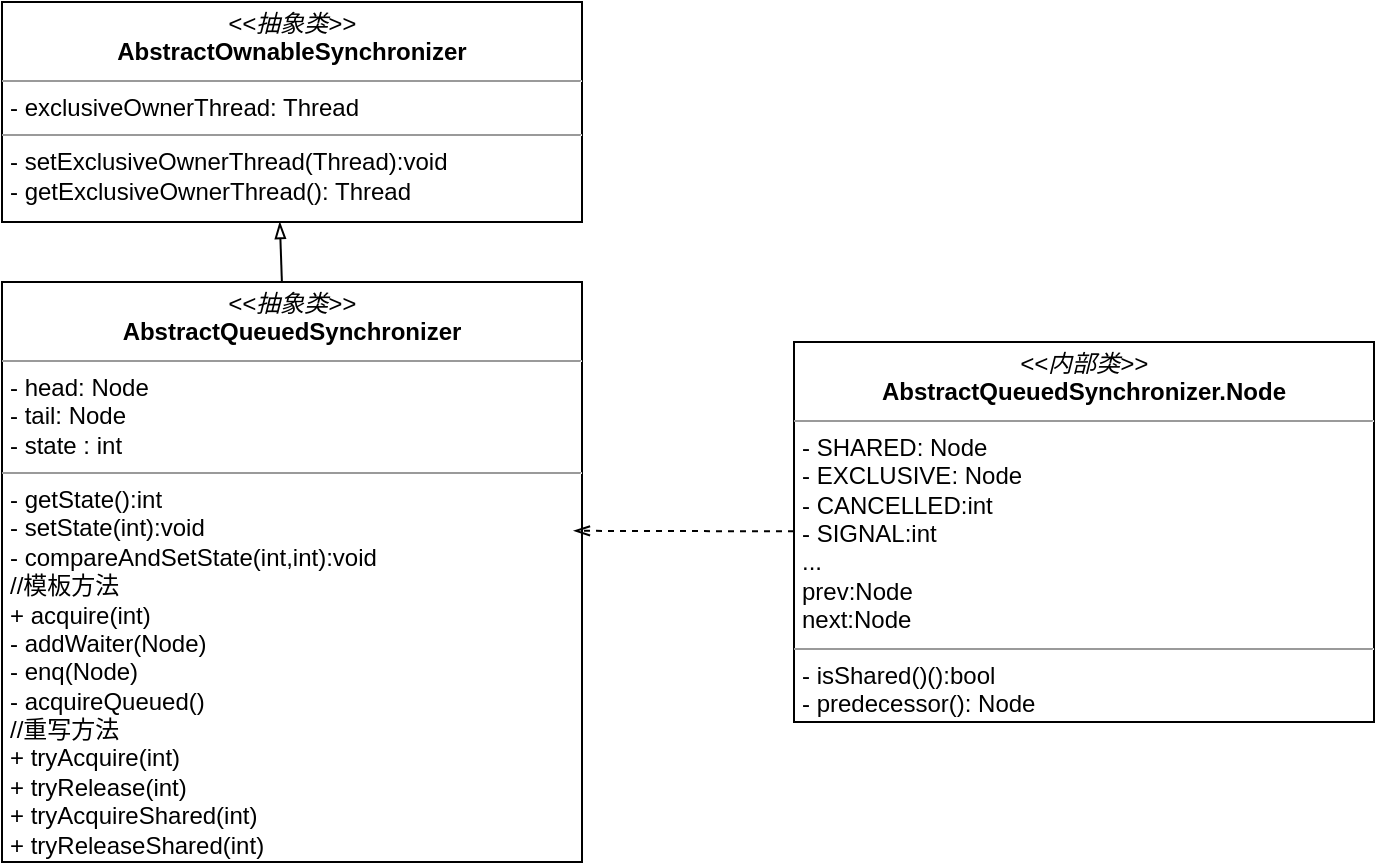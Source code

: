 <mxfile version="13.10.0" type="github">
  <diagram id="MU3LkrHhG0huVPVjn-0f" name="第 1 页">
    <mxGraphModel dx="868" dy="425" grid="1" gridSize="10" guides="1" tooltips="1" connect="1" arrows="1" fold="1" page="1" pageScale="1" pageWidth="827" pageHeight="1169" math="0" shadow="0">
      <root>
        <mxCell id="0" />
        <mxCell id="1" parent="0" />
        <mxCell id="mofK7MyqvyHUf5Rx0eA6-5" value="&lt;p style=&quot;margin: 0px ; margin-top: 4px ; text-align: center&quot;&gt;&lt;i&gt;&amp;lt;&amp;lt;抽象类&amp;gt;&amp;gt;&lt;/i&gt;&lt;br&gt;&lt;b&gt;AbstractOwnableSynchronizer&lt;/b&gt;&lt;br&gt;&lt;/p&gt;&lt;hr size=&quot;1&quot;&gt;&lt;p style=&quot;margin: 0px ; margin-left: 4px&quot;&gt;- exclusiveOwnerThread: Thread&lt;br&gt;&lt;/p&gt;&lt;hr size=&quot;1&quot;&gt;&lt;p style=&quot;margin: 0px ; margin-left: 4px&quot;&gt;- setExclusiveOwnerThread(Thread):void&lt;br&gt;- getExclusiveOwnerThread(): Thread&lt;/p&gt;" style="verticalAlign=top;align=left;overflow=fill;fontSize=12;fontFamily=Helvetica;html=1;" vertex="1" parent="1">
          <mxGeometry x="124" y="40" width="290" height="110" as="geometry" />
        </mxCell>
        <mxCell id="mofK7MyqvyHUf5Rx0eA6-7" style="rounded=0;orthogonalLoop=1;jettySize=auto;html=1;entryX=0.479;entryY=1;entryDx=0;entryDy=0;entryPerimeter=0;endArrow=blockThin;endFill=0;" edge="1" parent="1" source="mofK7MyqvyHUf5Rx0eA6-6" target="mofK7MyqvyHUf5Rx0eA6-5">
          <mxGeometry relative="1" as="geometry" />
        </mxCell>
        <mxCell id="mofK7MyqvyHUf5Rx0eA6-6" value="&lt;p style=&quot;margin: 0px ; margin-top: 4px ; text-align: center&quot;&gt;&lt;i&gt;&amp;lt;&amp;lt;抽象类&amp;gt;&amp;gt;&lt;/i&gt;&lt;br&gt;&lt;b&gt;AbstractQueuedSynchronizer&lt;/b&gt;&lt;br&gt;&lt;/p&gt;&lt;hr size=&quot;1&quot;&gt;&lt;p style=&quot;margin: 0px ; margin-left: 4px&quot;&gt;- head: Node&lt;br&gt;&lt;/p&gt;&lt;p style=&quot;margin: 0px ; margin-left: 4px&quot;&gt;- tail: Node&lt;/p&gt;&lt;p style=&quot;margin: 0px ; margin-left: 4px&quot;&gt;-&amp;nbsp;state : int&lt;/p&gt;&lt;hr size=&quot;1&quot;&gt;&lt;p style=&quot;margin: 0px ; margin-left: 4px&quot;&gt;- getState():int&lt;br&gt;- setState(int):void&lt;/p&gt;&lt;p style=&quot;margin: 0px ; margin-left: 4px&quot;&gt;-&amp;nbsp;compareAndSetState(int,int):void&lt;/p&gt;&lt;p style=&quot;margin: 0px ; margin-left: 4px&quot;&gt;//模板方法&lt;/p&gt;&lt;p style=&quot;margin: 0px ; margin-left: 4px&quot;&gt;+&amp;nbsp;acquire(int)&lt;/p&gt;&lt;p style=&quot;margin: 0px ; margin-left: 4px&quot;&gt;-&amp;nbsp;addWaiter(Node)&lt;/p&gt;&lt;p style=&quot;margin: 0px ; margin-left: 4px&quot;&gt;-&amp;nbsp;enq(Node)&lt;/p&gt;&lt;p style=&quot;margin: 0px ; margin-left: 4px&quot;&gt;-&amp;nbsp;acquireQueued()&lt;/p&gt;&lt;p style=&quot;margin: 0px ; margin-left: 4px&quot;&gt;//重写方法&lt;/p&gt;&lt;p style=&quot;margin: 0px ; margin-left: 4px&quot;&gt;+ tryAcquire(int)&lt;br&gt;&lt;/p&gt;&lt;p style=&quot;margin: 0px ; margin-left: 4px&quot;&gt;+&amp;nbsp;tryRelease(int)&lt;/p&gt;&lt;p style=&quot;margin: 0px ; margin-left: 4px&quot;&gt;+&amp;nbsp;tryAcquireShared(int)&lt;/p&gt;&lt;p style=&quot;margin: 0px ; margin-left: 4px&quot;&gt;+&amp;nbsp;tryReleaseShared(int)&lt;/p&gt;" style="verticalAlign=top;align=left;overflow=fill;fontSize=12;fontFamily=Helvetica;html=1;" vertex="1" parent="1">
          <mxGeometry x="124" y="180" width="290" height="290" as="geometry" />
        </mxCell>
        <mxCell id="mofK7MyqvyHUf5Rx0eA6-9" style="rounded=0;orthogonalLoop=1;jettySize=auto;html=1;entryX=0.986;entryY=0.429;entryDx=0;entryDy=0;entryPerimeter=0;endArrow=openThin;endFill=0;dashed=1;" edge="1" parent="1" source="mofK7MyqvyHUf5Rx0eA6-8" target="mofK7MyqvyHUf5Rx0eA6-6">
          <mxGeometry relative="1" as="geometry" />
        </mxCell>
        <mxCell id="mofK7MyqvyHUf5Rx0eA6-8" value="&lt;p style=&quot;margin: 0px ; margin-top: 4px ; text-align: center&quot;&gt;&lt;i&gt;&amp;lt;&amp;lt;内部类&amp;gt;&amp;gt;&lt;/i&gt;&lt;br&gt;&lt;b&gt;AbstractQueuedSynchronizer.Node&lt;/b&gt;&lt;br&gt;&lt;/p&gt;&lt;hr size=&quot;1&quot;&gt;&lt;p style=&quot;margin: 0px ; margin-left: 4px&quot;&gt;- SHARED: Node&lt;br&gt;&lt;/p&gt;&lt;p style=&quot;margin: 0px ; margin-left: 4px&quot;&gt;- EXCLUSIVE: Node&lt;br&gt;&lt;/p&gt;&lt;p style=&quot;margin: 0px ; margin-left: 4px&quot;&gt;-&amp;nbsp;CANCELLED:int&lt;/p&gt;&lt;p style=&quot;margin: 0px ; margin-left: 4px&quot;&gt;-&amp;nbsp;SIGNAL:int&lt;/p&gt;&lt;p style=&quot;margin: 0px ; margin-left: 4px&quot;&gt;...&lt;/p&gt;&lt;p style=&quot;margin: 0px ; margin-left: 4px&quot;&gt;prev:Node&lt;br&gt;&lt;/p&gt;&lt;p style=&quot;margin: 0px ; margin-left: 4px&quot;&gt;next:Node&lt;/p&gt;&lt;hr size=&quot;1&quot;&gt;&lt;p style=&quot;margin: 0px ; margin-left: 4px&quot;&gt;- isShared()():bool&lt;br&gt;- predecessor(): Node&lt;/p&gt;" style="verticalAlign=top;align=left;overflow=fill;fontSize=12;fontFamily=Helvetica;html=1;" vertex="1" parent="1">
          <mxGeometry x="520" y="210" width="290" height="190" as="geometry" />
        </mxCell>
      </root>
    </mxGraphModel>
  </diagram>
</mxfile>
